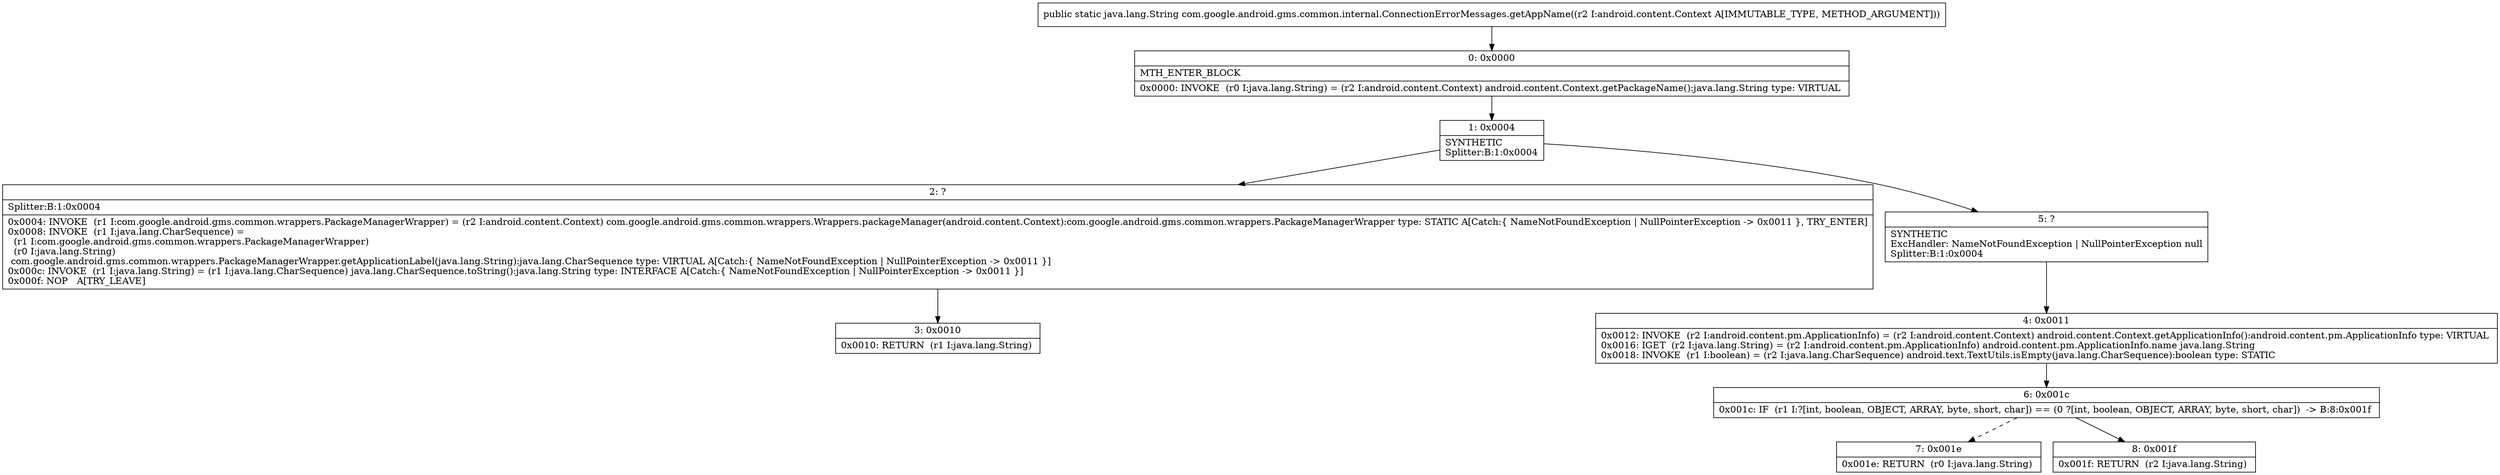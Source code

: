digraph "CFG forcom.google.android.gms.common.internal.ConnectionErrorMessages.getAppName(Landroid\/content\/Context;)Ljava\/lang\/String;" {
Node_0 [shape=record,label="{0\:\ 0x0000|MTH_ENTER_BLOCK\l|0x0000: INVOKE  (r0 I:java.lang.String) = (r2 I:android.content.Context) android.content.Context.getPackageName():java.lang.String type: VIRTUAL \l}"];
Node_1 [shape=record,label="{1\:\ 0x0004|SYNTHETIC\lSplitter:B:1:0x0004\l}"];
Node_2 [shape=record,label="{2\:\ ?|Splitter:B:1:0x0004\l|0x0004: INVOKE  (r1 I:com.google.android.gms.common.wrappers.PackageManagerWrapper) = (r2 I:android.content.Context) com.google.android.gms.common.wrappers.Wrappers.packageManager(android.content.Context):com.google.android.gms.common.wrappers.PackageManagerWrapper type: STATIC A[Catch:\{ NameNotFoundException \| NullPointerException \-\> 0x0011 \}, TRY_ENTER]\l0x0008: INVOKE  (r1 I:java.lang.CharSequence) = \l  (r1 I:com.google.android.gms.common.wrappers.PackageManagerWrapper)\l  (r0 I:java.lang.String)\l com.google.android.gms.common.wrappers.PackageManagerWrapper.getApplicationLabel(java.lang.String):java.lang.CharSequence type: VIRTUAL A[Catch:\{ NameNotFoundException \| NullPointerException \-\> 0x0011 \}]\l0x000c: INVOKE  (r1 I:java.lang.String) = (r1 I:java.lang.CharSequence) java.lang.CharSequence.toString():java.lang.String type: INTERFACE A[Catch:\{ NameNotFoundException \| NullPointerException \-\> 0x0011 \}]\l0x000f: NOP   A[TRY_LEAVE]\l}"];
Node_3 [shape=record,label="{3\:\ 0x0010|0x0010: RETURN  (r1 I:java.lang.String) \l}"];
Node_4 [shape=record,label="{4\:\ 0x0011|0x0012: INVOKE  (r2 I:android.content.pm.ApplicationInfo) = (r2 I:android.content.Context) android.content.Context.getApplicationInfo():android.content.pm.ApplicationInfo type: VIRTUAL \l0x0016: IGET  (r2 I:java.lang.String) = (r2 I:android.content.pm.ApplicationInfo) android.content.pm.ApplicationInfo.name java.lang.String \l0x0018: INVOKE  (r1 I:boolean) = (r2 I:java.lang.CharSequence) android.text.TextUtils.isEmpty(java.lang.CharSequence):boolean type: STATIC \l}"];
Node_5 [shape=record,label="{5\:\ ?|SYNTHETIC\lExcHandler: NameNotFoundException \| NullPointerException null\lSplitter:B:1:0x0004\l}"];
Node_6 [shape=record,label="{6\:\ 0x001c|0x001c: IF  (r1 I:?[int, boolean, OBJECT, ARRAY, byte, short, char]) == (0 ?[int, boolean, OBJECT, ARRAY, byte, short, char])  \-\> B:8:0x001f \l}"];
Node_7 [shape=record,label="{7\:\ 0x001e|0x001e: RETURN  (r0 I:java.lang.String) \l}"];
Node_8 [shape=record,label="{8\:\ 0x001f|0x001f: RETURN  (r2 I:java.lang.String) \l}"];
MethodNode[shape=record,label="{public static java.lang.String com.google.android.gms.common.internal.ConnectionErrorMessages.getAppName((r2 I:android.content.Context A[IMMUTABLE_TYPE, METHOD_ARGUMENT])) }"];
MethodNode -> Node_0;
Node_0 -> Node_1;
Node_1 -> Node_2;
Node_1 -> Node_5;
Node_2 -> Node_3;
Node_4 -> Node_6;
Node_5 -> Node_4;
Node_6 -> Node_7[style=dashed];
Node_6 -> Node_8;
}

